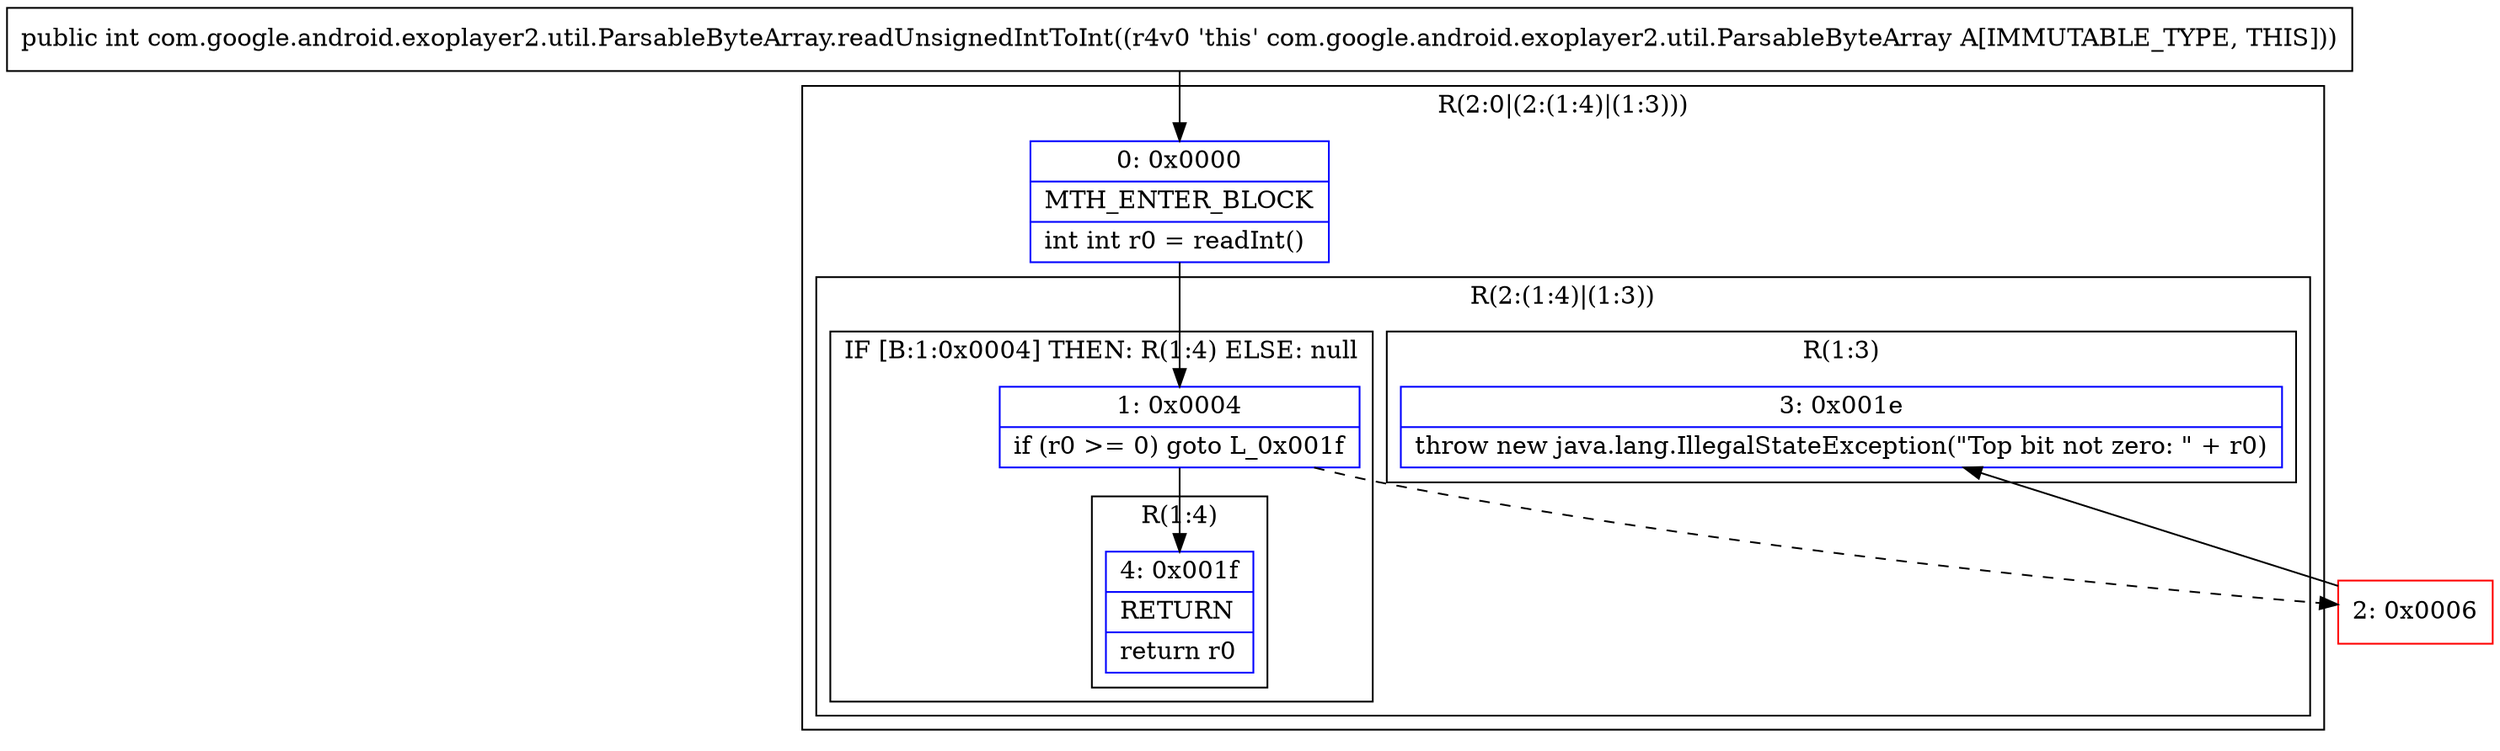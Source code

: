 digraph "CFG forcom.google.android.exoplayer2.util.ParsableByteArray.readUnsignedIntToInt()I" {
subgraph cluster_Region_603789927 {
label = "R(2:0|(2:(1:4)|(1:3)))";
node [shape=record,color=blue];
Node_0 [shape=record,label="{0\:\ 0x0000|MTH_ENTER_BLOCK\l|int int r0 = readInt()\l}"];
subgraph cluster_Region_306737823 {
label = "R(2:(1:4)|(1:3))";
node [shape=record,color=blue];
subgraph cluster_IfRegion_109164745 {
label = "IF [B:1:0x0004] THEN: R(1:4) ELSE: null";
node [shape=record,color=blue];
Node_1 [shape=record,label="{1\:\ 0x0004|if (r0 \>= 0) goto L_0x001f\l}"];
subgraph cluster_Region_2140258014 {
label = "R(1:4)";
node [shape=record,color=blue];
Node_4 [shape=record,label="{4\:\ 0x001f|RETURN\l|return r0\l}"];
}
}
subgraph cluster_Region_430395481 {
label = "R(1:3)";
node [shape=record,color=blue];
Node_3 [shape=record,label="{3\:\ 0x001e|throw new java.lang.IllegalStateException(\"Top bit not zero: \" + r0)\l}"];
}
}
}
Node_2 [shape=record,color=red,label="{2\:\ 0x0006}"];
MethodNode[shape=record,label="{public int com.google.android.exoplayer2.util.ParsableByteArray.readUnsignedIntToInt((r4v0 'this' com.google.android.exoplayer2.util.ParsableByteArray A[IMMUTABLE_TYPE, THIS])) }"];
MethodNode -> Node_0;
Node_0 -> Node_1;
Node_1 -> Node_2[style=dashed];
Node_1 -> Node_4;
Node_2 -> Node_3;
}

